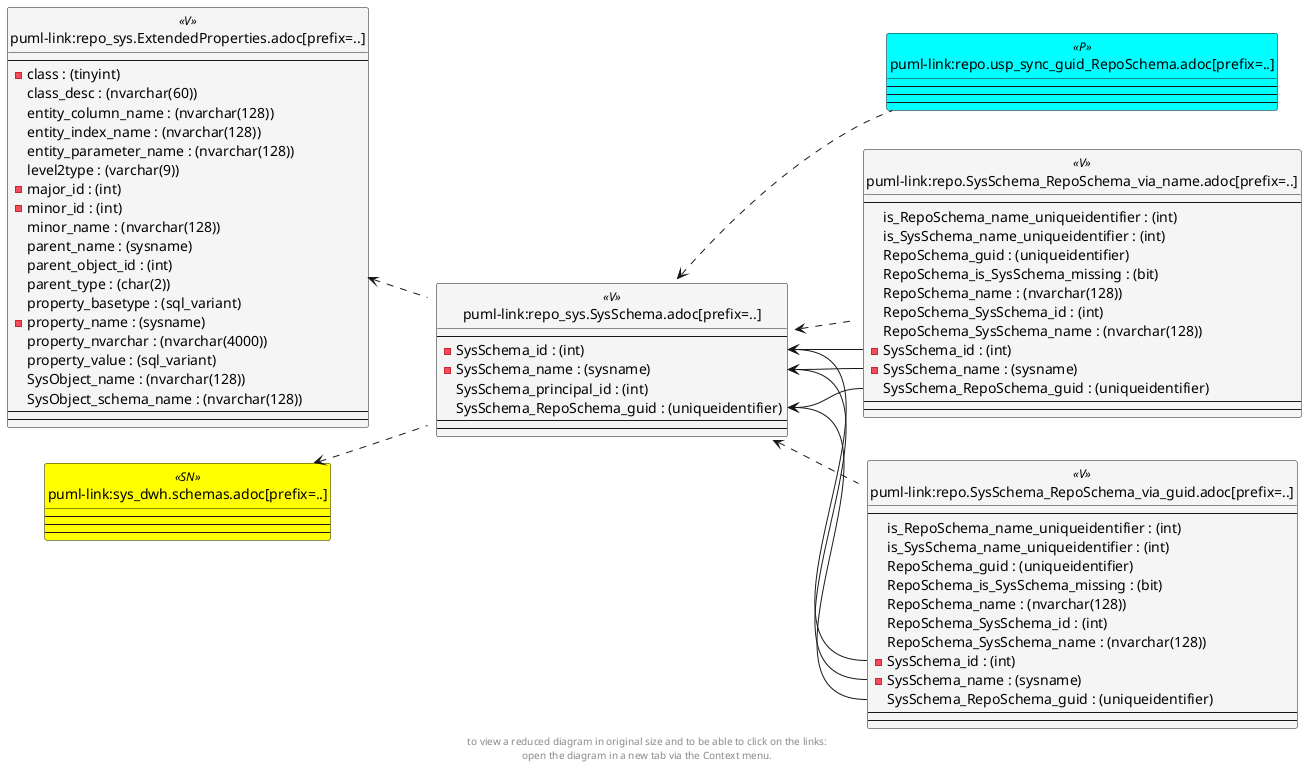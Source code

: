 @startuml
left to right direction
'top to bottom direction
hide circle
'avoide "." issues:
set namespaceSeparator none


skinparam class {
  BackgroundColor White
  BackgroundColor<<FN>> Yellow
  BackgroundColor<<FS>> Yellow
  BackgroundColor<<FT>> LightGray
  BackgroundColor<<IF>> Yellow
  BackgroundColor<<IS>> Yellow
  BackgroundColor<<P>> Aqua
  BackgroundColor<<PC>> Aqua
  BackgroundColor<<SN>> Yellow
  BackgroundColor<<SO>> SlateBlue
  BackgroundColor<<TF>> LightGray
  BackgroundColor<<TR>> Tomato
  BackgroundColor<<U>> White
  BackgroundColor<<V>> WhiteSmoke
  BackgroundColor<<X>> Aqua
}


entity "puml-link:repo.SysSchema_RepoSchema_via_guid.adoc[prefix=..]" as repo.SysSchema_RepoSchema_via_guid << V >> {
  --
  is_RepoSchema_name_uniqueidentifier : (int)
  is_SysSchema_name_uniqueidentifier : (int)
  RepoSchema_guid : (uniqueidentifier)
  RepoSchema_is_SysSchema_missing : (bit)
  RepoSchema_name : (nvarchar(128))
  RepoSchema_SysSchema_id : (int)
  RepoSchema_SysSchema_name : (nvarchar(128))
  - SysSchema_id : (int)
  - SysSchema_name : (sysname)
  SysSchema_RepoSchema_guid : (uniqueidentifier)
  --
  --
}

entity "puml-link:repo.SysSchema_RepoSchema_via_name.adoc[prefix=..]" as repo.SysSchema_RepoSchema_via_name << V >> {
  --
  is_RepoSchema_name_uniqueidentifier : (int)
  is_SysSchema_name_uniqueidentifier : (int)
  RepoSchema_guid : (uniqueidentifier)
  RepoSchema_is_SysSchema_missing : (bit)
  RepoSchema_name : (nvarchar(128))
  RepoSchema_SysSchema_id : (int)
  RepoSchema_SysSchema_name : (nvarchar(128))
  - SysSchema_id : (int)
  - SysSchema_name : (sysname)
  SysSchema_RepoSchema_guid : (uniqueidentifier)
  --
  --
}

entity "puml-link:repo.usp_sync_guid_RepoSchema.adoc[prefix=..]" as repo.usp_sync_guid_RepoSchema << P >> {
  --
  --
  --
}

entity "puml-link:repo_sys.ExtendedProperties.adoc[prefix=..]" as repo_sys.ExtendedProperties << V >> {
  --
  - class : (tinyint)
  class_desc : (nvarchar(60))
  entity_column_name : (nvarchar(128))
  entity_index_name : (nvarchar(128))
  entity_parameter_name : (nvarchar(128))
  level2type : (varchar(9))
  - major_id : (int)
  - minor_id : (int)
  minor_name : (nvarchar(128))
  parent_name : (sysname)
  parent_object_id : (int)
  parent_type : (char(2))
  property_basetype : (sql_variant)
  - property_name : (sysname)
  property_nvarchar : (nvarchar(4000))
  property_value : (sql_variant)
  SysObject_name : (nvarchar(128))
  SysObject_schema_name : (nvarchar(128))
  --
  --
}

entity "puml-link:repo_sys.SysSchema.adoc[prefix=..]" as repo_sys.SysSchema << V >> {
  --
  - SysSchema_id : (int)
  - SysSchema_name : (sysname)
  SysSchema_principal_id : (int)
  SysSchema_RepoSchema_guid : (uniqueidentifier)
  --
  --
}

entity "puml-link:sys_dwh.schemas.adoc[prefix=..]" as sys_dwh.schemas << SN >> {
  --
  --
  --
}

repo_sys.ExtendedProperties <.. repo_sys.SysSchema
repo_sys.SysSchema <.. repo.SysSchema_RepoSchema_via_guid
repo_sys.SysSchema <.. repo.SysSchema_RepoSchema_via_name
repo_sys.SysSchema <.. repo.usp_sync_guid_RepoSchema
sys_dwh.schemas <.. repo_sys.SysSchema
repo_sys.SysSchema::SysSchema_id <-- repo.SysSchema_RepoSchema_via_guid::SysSchema_id
repo_sys.SysSchema::SysSchema_id <-- repo.SysSchema_RepoSchema_via_name::SysSchema_id
repo_sys.SysSchema::SysSchema_name <-- repo.SysSchema_RepoSchema_via_guid::SysSchema_name
repo_sys.SysSchema::SysSchema_name <-- repo.SysSchema_RepoSchema_via_name::SysSchema_name
repo_sys.SysSchema::SysSchema_RepoSchema_guid <-- repo.SysSchema_RepoSchema_via_guid::SysSchema_RepoSchema_guid
repo_sys.SysSchema::SysSchema_RepoSchema_guid <-- repo.SysSchema_RepoSchema_via_name::SysSchema_RepoSchema_guid
footer
to view a reduced diagram in original size and to be able to click on the links:
open the diagram in a new tab via the Context menu.
end footer

@enduml


